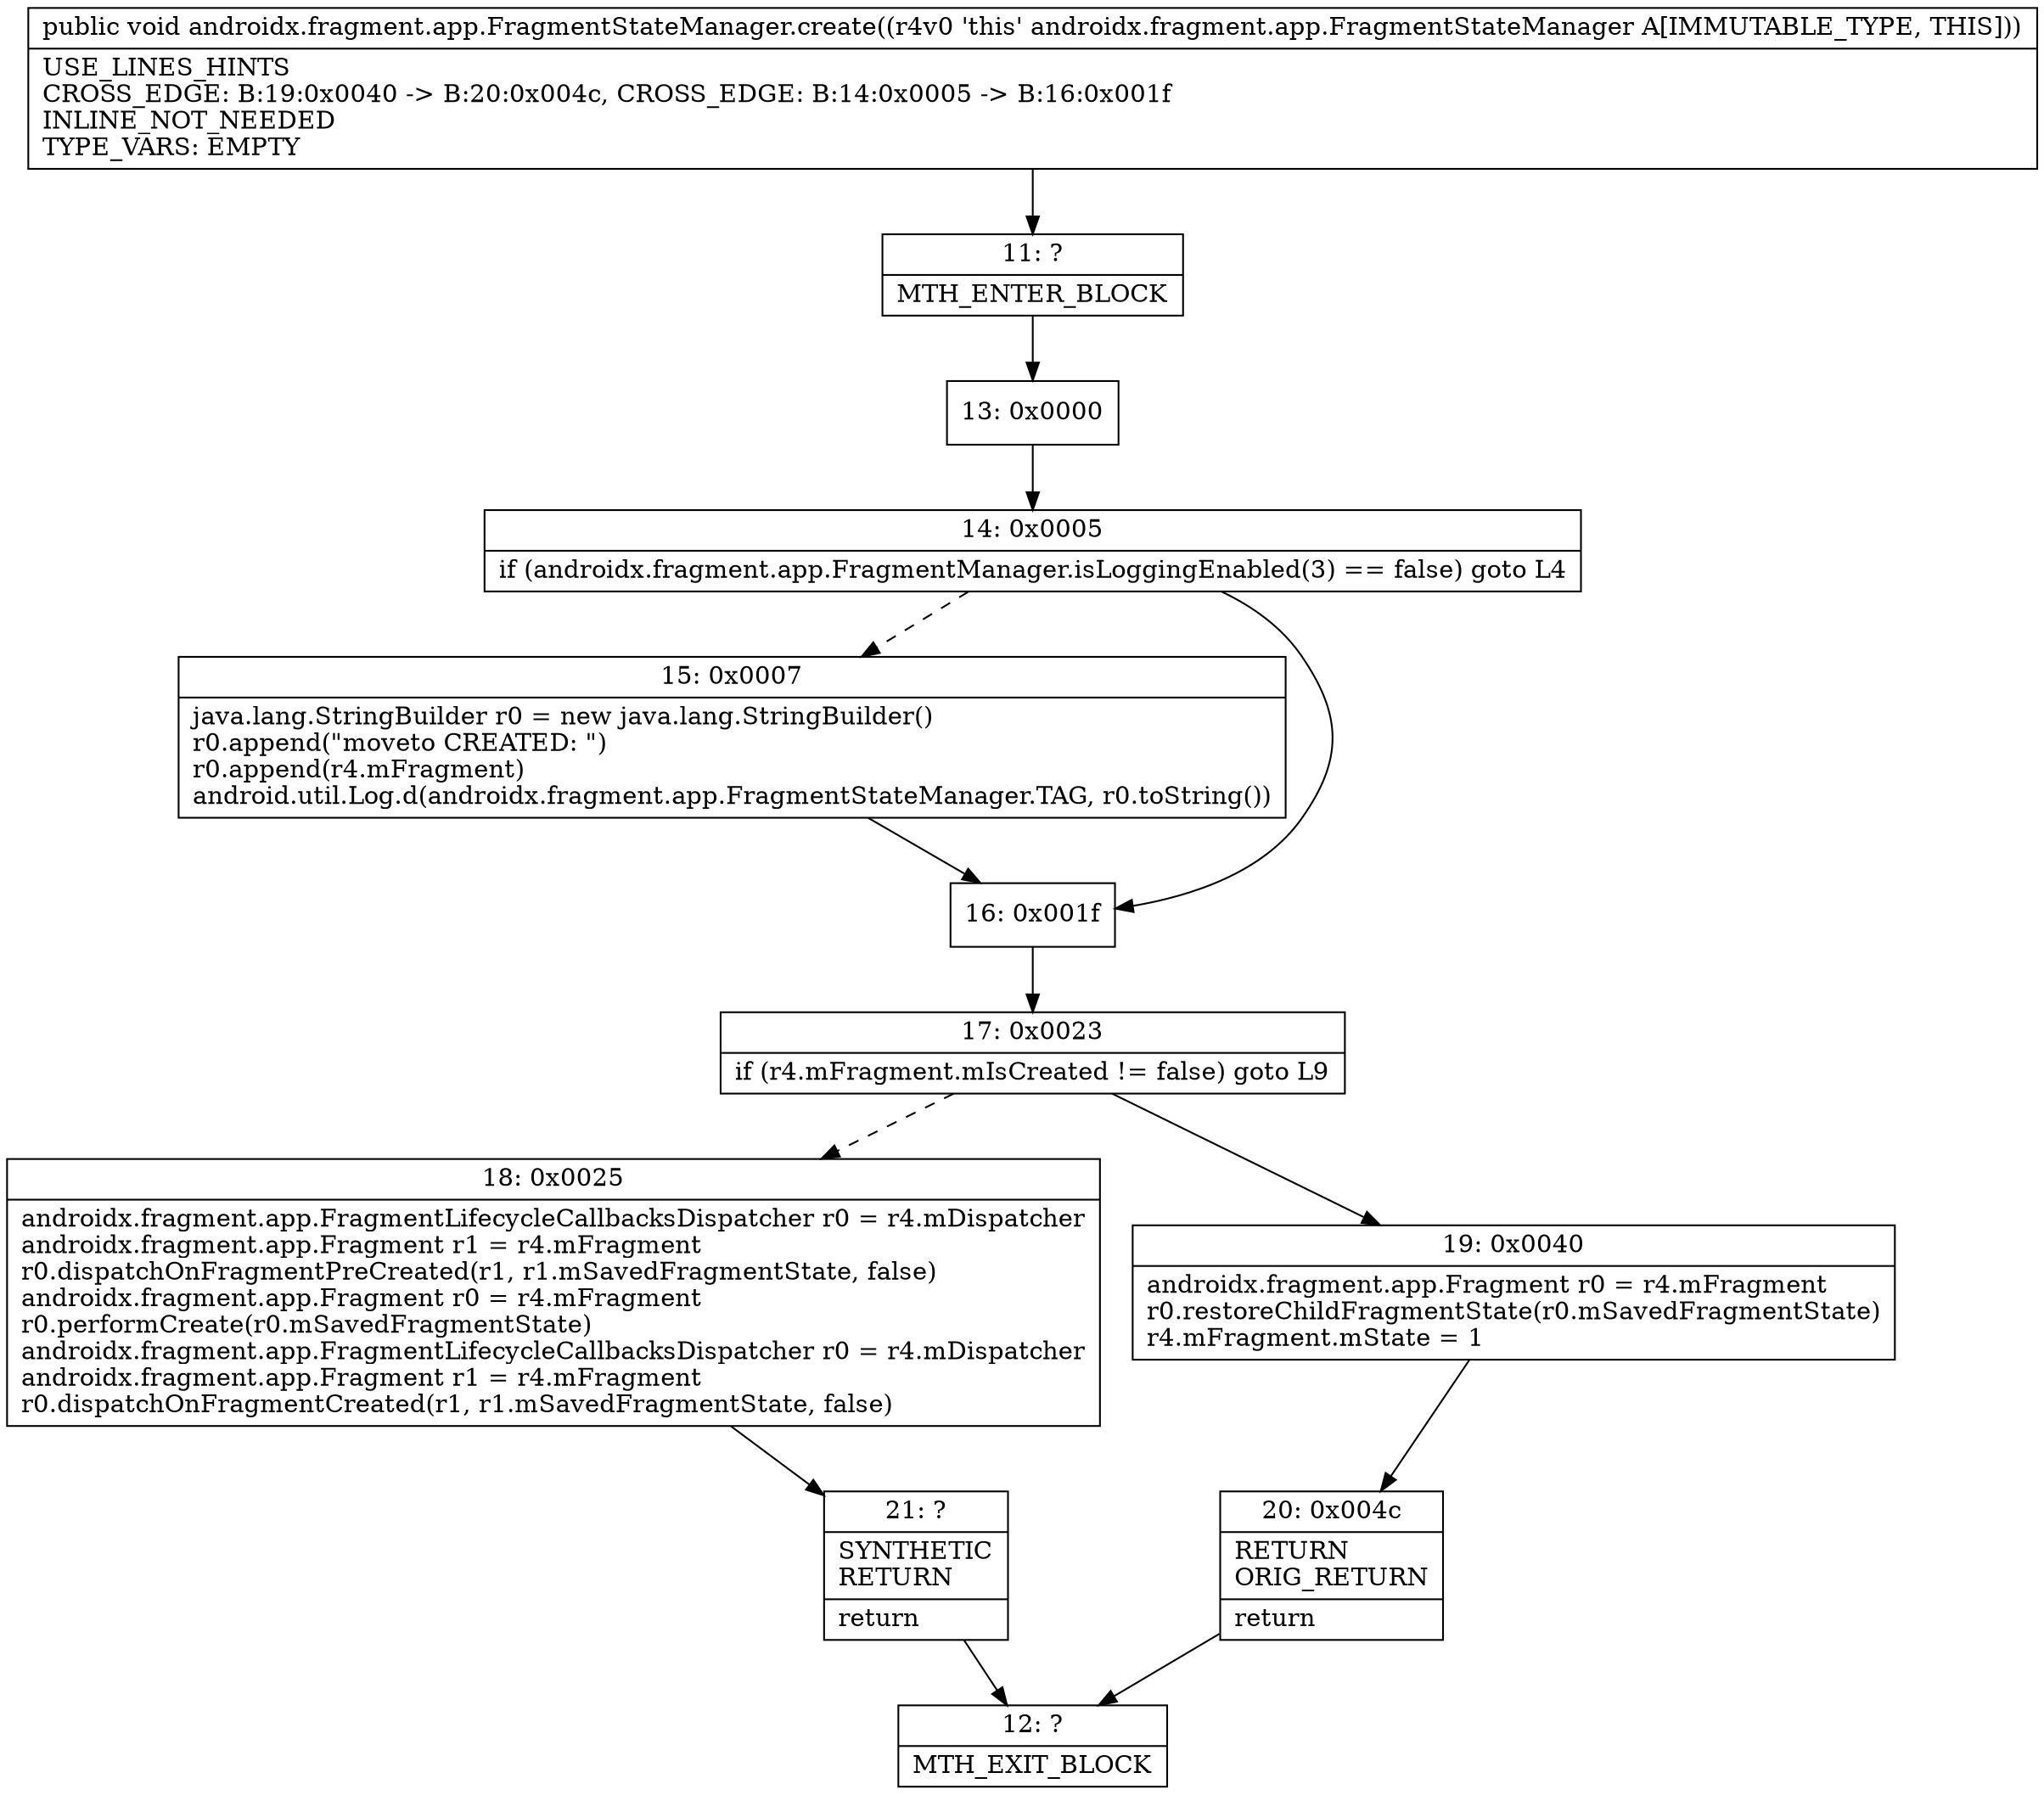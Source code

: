 digraph "CFG forandroidx.fragment.app.FragmentStateManager.create()V" {
Node_11 [shape=record,label="{11\:\ ?|MTH_ENTER_BLOCK\l}"];
Node_13 [shape=record,label="{13\:\ 0x0000}"];
Node_14 [shape=record,label="{14\:\ 0x0005|if (androidx.fragment.app.FragmentManager.isLoggingEnabled(3) == false) goto L4\l}"];
Node_15 [shape=record,label="{15\:\ 0x0007|java.lang.StringBuilder r0 = new java.lang.StringBuilder()\lr0.append(\"moveto CREATED: \")\lr0.append(r4.mFragment)\landroid.util.Log.d(androidx.fragment.app.FragmentStateManager.TAG, r0.toString())\l}"];
Node_16 [shape=record,label="{16\:\ 0x001f}"];
Node_17 [shape=record,label="{17\:\ 0x0023|if (r4.mFragment.mIsCreated != false) goto L9\l}"];
Node_18 [shape=record,label="{18\:\ 0x0025|androidx.fragment.app.FragmentLifecycleCallbacksDispatcher r0 = r4.mDispatcher\landroidx.fragment.app.Fragment r1 = r4.mFragment\lr0.dispatchOnFragmentPreCreated(r1, r1.mSavedFragmentState, false)\landroidx.fragment.app.Fragment r0 = r4.mFragment\lr0.performCreate(r0.mSavedFragmentState)\landroidx.fragment.app.FragmentLifecycleCallbacksDispatcher r0 = r4.mDispatcher\landroidx.fragment.app.Fragment r1 = r4.mFragment\lr0.dispatchOnFragmentCreated(r1, r1.mSavedFragmentState, false)\l}"];
Node_21 [shape=record,label="{21\:\ ?|SYNTHETIC\lRETURN\l|return\l}"];
Node_12 [shape=record,label="{12\:\ ?|MTH_EXIT_BLOCK\l}"];
Node_19 [shape=record,label="{19\:\ 0x0040|androidx.fragment.app.Fragment r0 = r4.mFragment\lr0.restoreChildFragmentState(r0.mSavedFragmentState)\lr4.mFragment.mState = 1\l}"];
Node_20 [shape=record,label="{20\:\ 0x004c|RETURN\lORIG_RETURN\l|return\l}"];
MethodNode[shape=record,label="{public void androidx.fragment.app.FragmentStateManager.create((r4v0 'this' androidx.fragment.app.FragmentStateManager A[IMMUTABLE_TYPE, THIS]))  | USE_LINES_HINTS\lCROSS_EDGE: B:19:0x0040 \-\> B:20:0x004c, CROSS_EDGE: B:14:0x0005 \-\> B:16:0x001f\lINLINE_NOT_NEEDED\lTYPE_VARS: EMPTY\l}"];
MethodNode -> Node_11;Node_11 -> Node_13;
Node_13 -> Node_14;
Node_14 -> Node_15[style=dashed];
Node_14 -> Node_16;
Node_15 -> Node_16;
Node_16 -> Node_17;
Node_17 -> Node_18[style=dashed];
Node_17 -> Node_19;
Node_18 -> Node_21;
Node_21 -> Node_12;
Node_19 -> Node_20;
Node_20 -> Node_12;
}

